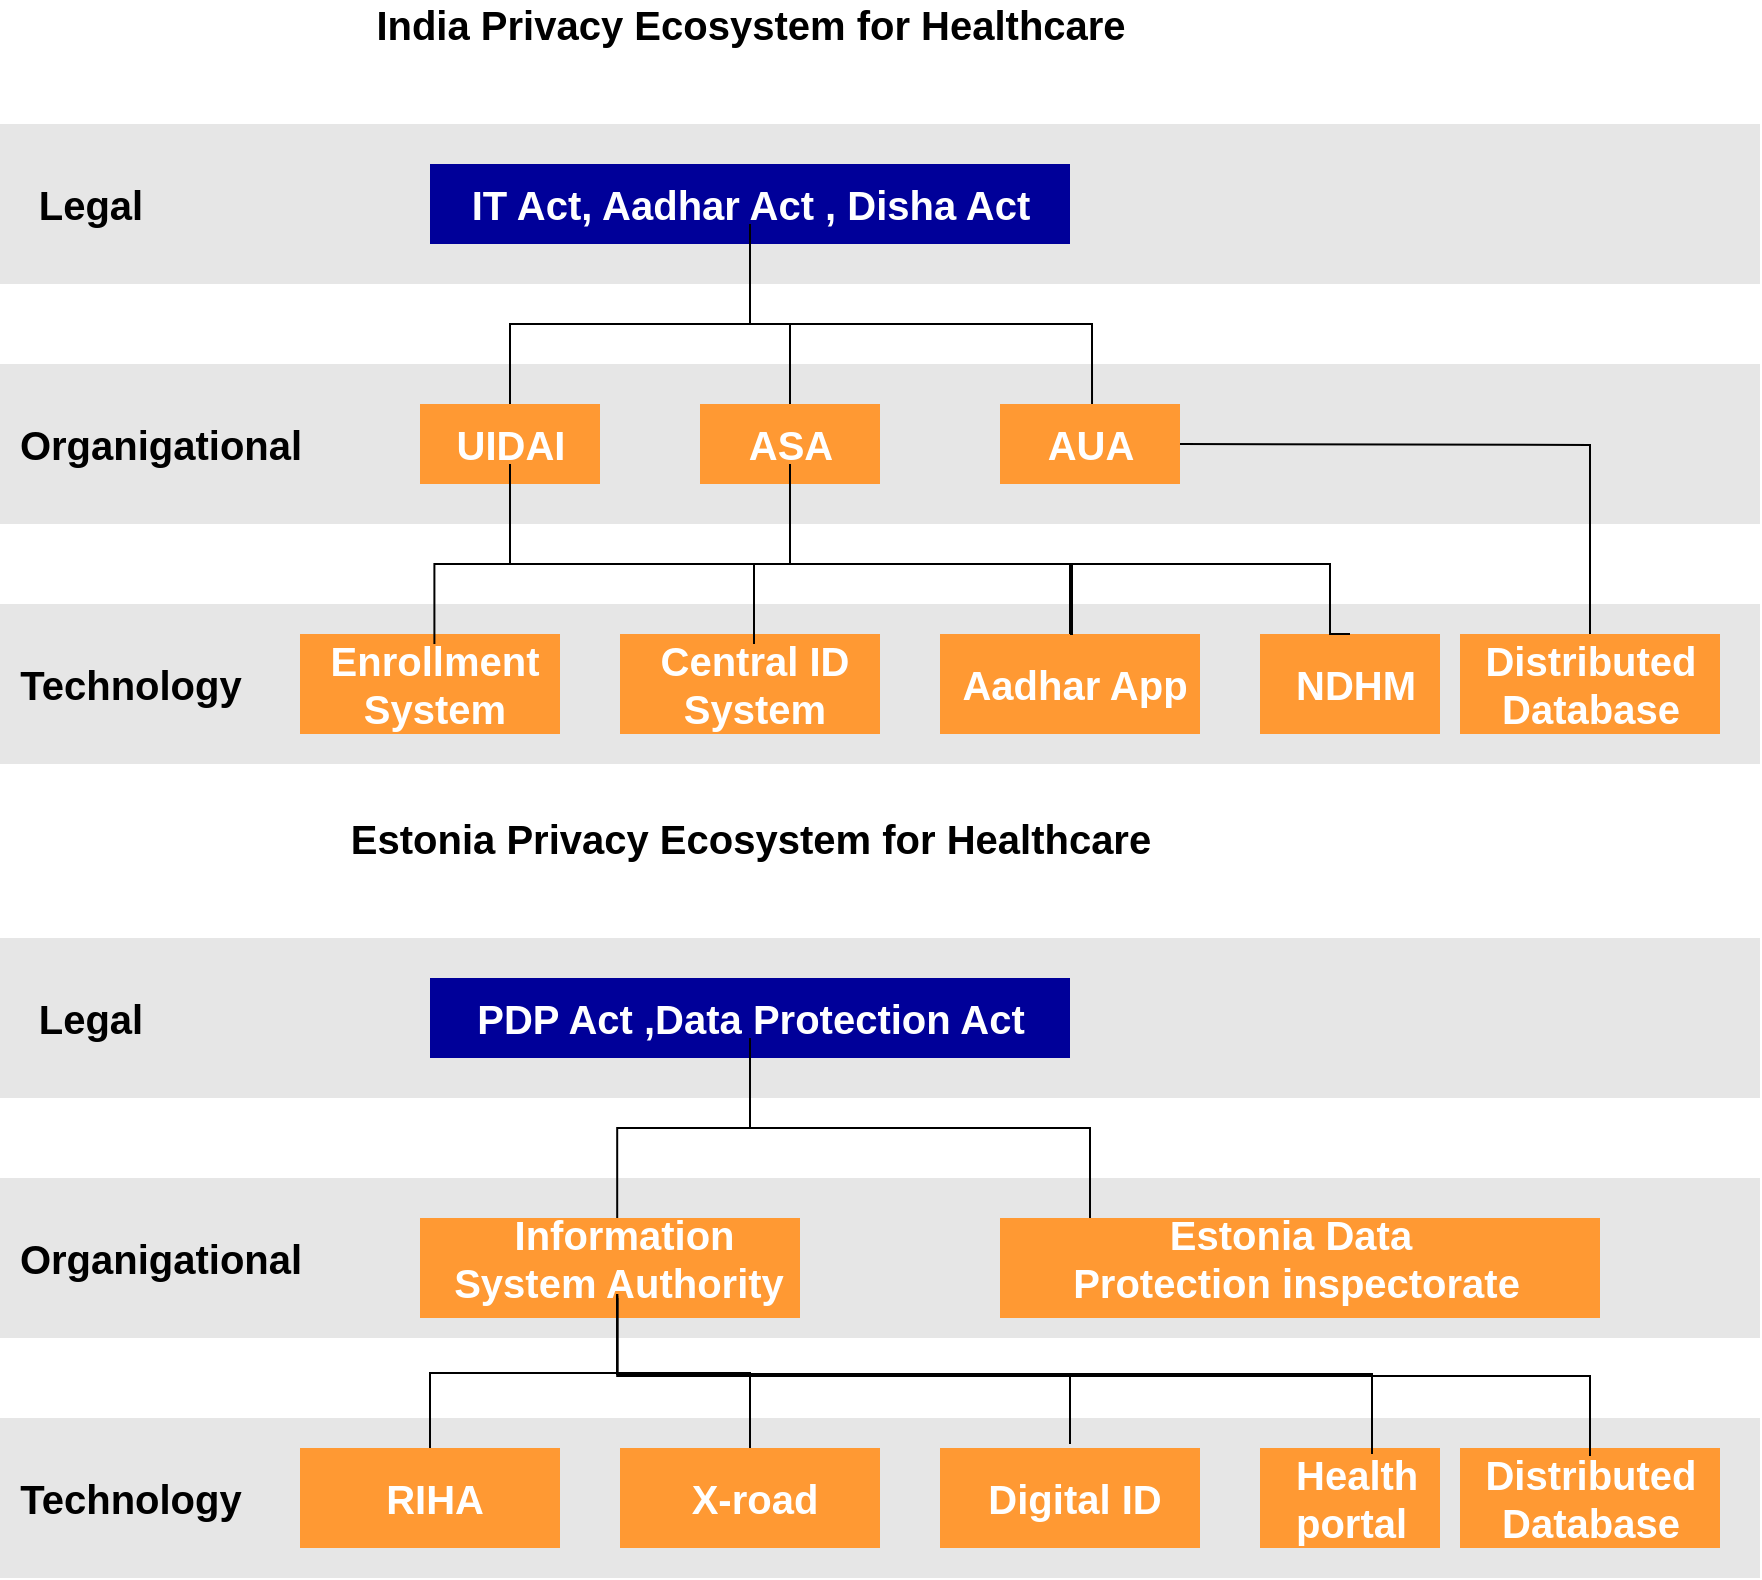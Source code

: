 <mxfile version="14.9.6" type="device"><diagram id="ByrWOwTPzK65eSuQrco3" name="Page-1"><mxGraphModel dx="838" dy="480" grid="1" gridSize="10" guides="1" tooltips="1" connect="1" arrows="1" fold="1" page="1" pageScale="1" pageWidth="1100" pageHeight="850" math="0" shadow="0"><root><mxCell id="0"/><mxCell id="1" parent="0"/><mxCell id="KnuELBsVP4zDUMOgL7ul-1" value="" style="rounded=0;whiteSpace=wrap;html=1;strokeColor=none;fillColor=#E6E6E6;" vertex="1" parent="1"><mxGeometry x="40" y="120" width="880" height="80" as="geometry"/></mxCell><mxCell id="KnuELBsVP4zDUMOgL7ul-3" value="&lt;b&gt;&lt;font style=&quot;font-size: 20px&quot;&gt;Legal&lt;/font&gt;&lt;/b&gt;" style="text;html=1;resizable=0;autosize=1;align=center;verticalAlign=middle;points=[];fillColor=none;strokeColor=none;rounded=0;" vertex="1" parent="1"><mxGeometry x="50" y="150" width="70" height="20" as="geometry"/></mxCell><mxCell id="KnuELBsVP4zDUMOgL7ul-4" value="" style="rounded=0;whiteSpace=wrap;html=1;strokeColor=none;fillColor=#E6E6E6;" vertex="1" parent="1"><mxGeometry x="40" y="240" width="880" height="80" as="geometry"/></mxCell><mxCell id="KnuELBsVP4zDUMOgL7ul-5" value="" style="rounded=0;whiteSpace=wrap;html=1;strokeColor=none;fillColor=#E6E6E6;" vertex="1" parent="1"><mxGeometry x="40" y="360" width="880" height="80" as="geometry"/></mxCell><mxCell id="KnuELBsVP4zDUMOgL7ul-6" value="&lt;span style=&quot;font-size: 20px&quot;&gt;&lt;b&gt;Organigational&lt;/b&gt;&lt;/span&gt;" style="text;html=1;resizable=0;autosize=1;align=center;verticalAlign=middle;points=[];fillColor=none;strokeColor=none;rounded=0;" vertex="1" parent="1"><mxGeometry x="40" y="270" width="160" height="20" as="geometry"/></mxCell><mxCell id="KnuELBsVP4zDUMOgL7ul-7" value="&lt;span style=&quot;font-size: 20px&quot;&gt;&lt;b&gt;Technology&lt;/b&gt;&lt;/span&gt;" style="text;html=1;resizable=0;autosize=1;align=center;verticalAlign=middle;points=[];fillColor=none;strokeColor=none;rounded=0;" vertex="1" parent="1"><mxGeometry x="40" y="390" width="130" height="20" as="geometry"/></mxCell><mxCell id="KnuELBsVP4zDUMOgL7ul-8" value="" style="rounded=0;whiteSpace=wrap;html=1;strokeColor=none;fillColor=#000099;" vertex="1" parent="1"><mxGeometry x="255" y="140" width="320" height="40" as="geometry"/></mxCell><mxCell id="KnuELBsVP4zDUMOgL7ul-24" style="edgeStyle=orthogonalEdgeStyle;rounded=0;orthogonalLoop=1;jettySize=auto;html=1;endArrow=none;endFill=0;" edge="1" parent="1" source="KnuELBsVP4zDUMOgL7ul-9" target="KnuELBsVP4zDUMOgL7ul-12"><mxGeometry relative="1" as="geometry"/></mxCell><mxCell id="KnuELBsVP4zDUMOgL7ul-25" style="edgeStyle=orthogonalEdgeStyle;rounded=0;orthogonalLoop=1;jettySize=auto;html=1;endArrow=none;endFill=0;" edge="1" parent="1" source="KnuELBsVP4zDUMOgL7ul-9" target="KnuELBsVP4zDUMOgL7ul-18"><mxGeometry relative="1" as="geometry"/></mxCell><mxCell id="KnuELBsVP4zDUMOgL7ul-26" style="edgeStyle=orthogonalEdgeStyle;rounded=0;orthogonalLoop=1;jettySize=auto;html=1;entryX=0.517;entryY=-0.05;entryDx=0;entryDy=0;entryPerimeter=0;endArrow=none;endFill=0;" edge="1" parent="1" source="KnuELBsVP4zDUMOgL7ul-9" target="KnuELBsVP4zDUMOgL7ul-22"><mxGeometry relative="1" as="geometry"/></mxCell><mxCell id="KnuELBsVP4zDUMOgL7ul-9" value="&lt;font color=&quot;#ffffff&quot;&gt;&lt;span style=&quot;font-size: 20px&quot;&gt;&lt;b&gt;IT Act, Aadhar Act , Disha Act&lt;/b&gt;&lt;/span&gt;&lt;/font&gt;" style="text;html=1;resizable=0;autosize=1;align=center;verticalAlign=middle;points=[];fillColor=none;strokeColor=none;rounded=0;" vertex="1" parent="1"><mxGeometry x="270" y="150" width="290" height="20" as="geometry"/></mxCell><mxCell id="KnuELBsVP4zDUMOgL7ul-13" value="" style="group" vertex="1" connectable="0" parent="1"><mxGeometry x="250" y="260" width="90" height="40" as="geometry"/></mxCell><mxCell id="KnuELBsVP4zDUMOgL7ul-11" value="" style="rounded=0;whiteSpace=wrap;html=1;strokeColor=none;fillColor=#FF9933;" vertex="1" parent="KnuELBsVP4zDUMOgL7ul-13"><mxGeometry width="90" height="40" as="geometry"/></mxCell><mxCell id="KnuELBsVP4zDUMOgL7ul-12" value="&lt;font color=&quot;#ffffff&quot; size=&quot;1&quot;&gt;&lt;b style=&quot;font-size: 20px&quot;&gt;UIDAI&lt;/b&gt;&lt;/font&gt;" style="text;html=1;resizable=0;autosize=1;align=center;verticalAlign=middle;points=[];fillColor=none;strokeColor=none;rounded=0;" vertex="1" parent="KnuELBsVP4zDUMOgL7ul-13"><mxGeometry x="10" y="10" width="70" height="20" as="geometry"/></mxCell><mxCell id="KnuELBsVP4zDUMOgL7ul-16" value="" style="group" vertex="1" connectable="0" parent="1"><mxGeometry x="390" y="260" width="90" height="40" as="geometry"/></mxCell><mxCell id="KnuELBsVP4zDUMOgL7ul-17" value="" style="rounded=0;whiteSpace=wrap;html=1;strokeColor=none;fillColor=#FF9933;" vertex="1" parent="KnuELBsVP4zDUMOgL7ul-16"><mxGeometry width="90" height="40" as="geometry"/></mxCell><mxCell id="KnuELBsVP4zDUMOgL7ul-18" value="&lt;font color=&quot;#ffffff&quot; size=&quot;1&quot;&gt;&lt;b style=&quot;font-size: 20px&quot;&gt;ASA&lt;/b&gt;&lt;/font&gt;" style="text;html=1;resizable=0;autosize=1;align=center;verticalAlign=middle;points=[];fillColor=none;strokeColor=none;rounded=0;" vertex="1" parent="KnuELBsVP4zDUMOgL7ul-16"><mxGeometry x="15" y="10" width="60" height="20" as="geometry"/></mxCell><mxCell id="KnuELBsVP4zDUMOgL7ul-20" value="" style="group" vertex="1" connectable="0" parent="1"><mxGeometry x="540" y="260" width="90" height="40" as="geometry"/></mxCell><mxCell id="KnuELBsVP4zDUMOgL7ul-21" value="" style="rounded=0;whiteSpace=wrap;html=1;strokeColor=none;fillColor=#FF9933;" vertex="1" parent="KnuELBsVP4zDUMOgL7ul-20"><mxGeometry width="90" height="40" as="geometry"/></mxCell><mxCell id="KnuELBsVP4zDUMOgL7ul-22" value="&lt;font color=&quot;#ffffff&quot; size=&quot;1&quot;&gt;&lt;b style=&quot;font-size: 20px&quot;&gt;AUA&lt;/b&gt;&lt;/font&gt;" style="text;html=1;resizable=0;autosize=1;align=center;verticalAlign=middle;points=[];fillColor=none;strokeColor=none;rounded=0;" vertex="1" parent="KnuELBsVP4zDUMOgL7ul-20"><mxGeometry x="15" y="10" width="60" height="20" as="geometry"/></mxCell><mxCell id="KnuELBsVP4zDUMOgL7ul-30" value="" style="group" vertex="1" connectable="0" parent="1"><mxGeometry x="190" y="375" width="130" height="50" as="geometry"/></mxCell><mxCell id="KnuELBsVP4zDUMOgL7ul-31" value="" style="rounded=0;whiteSpace=wrap;html=1;strokeColor=none;fillColor=#FF9933;" vertex="1" parent="KnuELBsVP4zDUMOgL7ul-30"><mxGeometry width="130" height="50" as="geometry"/></mxCell><mxCell id="KnuELBsVP4zDUMOgL7ul-33" value="&lt;font color=&quot;#ffffff&quot; size=&quot;1&quot;&gt;&lt;b style=&quot;font-size: 20px&quot;&gt;Enrollment &lt;br&gt;System&lt;/b&gt;&lt;/font&gt;" style="text;html=1;resizable=0;autosize=1;align=center;verticalAlign=middle;points=[];fillColor=none;strokeColor=none;rounded=0;" vertex="1" parent="KnuELBsVP4zDUMOgL7ul-30"><mxGeometry x="7.222" y="5" width="120" height="40" as="geometry"/></mxCell><mxCell id="KnuELBsVP4zDUMOgL7ul-35" value="" style="group" vertex="1" connectable="0" parent="1"><mxGeometry x="350" y="375" width="130" height="50" as="geometry"/></mxCell><mxCell id="KnuELBsVP4zDUMOgL7ul-36" value="" style="rounded=0;whiteSpace=wrap;html=1;strokeColor=none;fillColor=#FF9933;" vertex="1" parent="KnuELBsVP4zDUMOgL7ul-35"><mxGeometry width="130" height="50" as="geometry"/></mxCell><mxCell id="KnuELBsVP4zDUMOgL7ul-37" value="&lt;font color=&quot;#ffffff&quot;&gt;&lt;span style=&quot;font-size: 20px&quot;&gt;&lt;b&gt;Central ID&lt;br&gt;System&lt;/b&gt;&lt;/span&gt;&lt;/font&gt;" style="text;html=1;resizable=0;autosize=1;align=center;verticalAlign=middle;points=[];fillColor=none;strokeColor=none;rounded=0;" vertex="1" parent="KnuELBsVP4zDUMOgL7ul-35"><mxGeometry x="12.222" y="5" width="110" height="40" as="geometry"/></mxCell><mxCell id="KnuELBsVP4zDUMOgL7ul-38" value="" style="group" vertex="1" connectable="0" parent="1"><mxGeometry x="660" y="375" width="105.983" height="50" as="geometry"/></mxCell><mxCell id="KnuELBsVP4zDUMOgL7ul-39" value="" style="rounded=0;whiteSpace=wrap;html=1;strokeColor=none;fillColor=#FF9933;" vertex="1" parent="KnuELBsVP4zDUMOgL7ul-38"><mxGeometry x="10" width="90" height="50" as="geometry"/></mxCell><mxCell id="KnuELBsVP4zDUMOgL7ul-40" value="&lt;font color=&quot;#ffffff&quot;&gt;&lt;span style=&quot;font-size: 20px&quot;&gt;&lt;b&gt;NDHM&lt;/b&gt;&lt;/span&gt;&lt;/font&gt;" style="text;html=1;resizable=0;autosize=1;align=left;verticalAlign=middle;points=[];fillColor=none;strokeColor=none;rounded=0;" vertex="1" parent="KnuELBsVP4zDUMOgL7ul-38"><mxGeometry x="25.983" y="15" width="80" height="20" as="geometry"/></mxCell><mxCell id="KnuELBsVP4zDUMOgL7ul-42" value="" style="group" vertex="1" connectable="0" parent="1"><mxGeometry x="740" y="530" width="172.068" height="50" as="geometry"/></mxCell><mxCell id="KnuELBsVP4zDUMOgL7ul-44" value="&lt;font color=&quot;#ffffff&quot;&gt;&lt;span style=&quot;font-size: 20px&quot;&gt;&lt;b&gt;AAdhar App&lt;/b&gt;&lt;/span&gt;&lt;/font&gt;" style="text;html=1;resizable=0;autosize=1;align=left;verticalAlign=middle;points=[];fillColor=none;strokeColor=none;rounded=0;" vertex="1" parent="KnuELBsVP4zDUMOgL7ul-42"><mxGeometry x="42.068" y="-78" width="130" height="20" as="geometry"/></mxCell><mxCell id="KnuELBsVP4zDUMOgL7ul-48" value="" style="group" vertex="1" connectable="0" parent="KnuELBsVP4zDUMOgL7ul-42"><mxGeometry x="30" y="-155" width="130" height="50" as="geometry"/></mxCell><mxCell id="KnuELBsVP4zDUMOgL7ul-49" value="" style="rounded=0;whiteSpace=wrap;html=1;strokeColor=none;fillColor=#FF9933;" vertex="1" parent="KnuELBsVP4zDUMOgL7ul-48"><mxGeometry width="130" height="50" as="geometry"/></mxCell><mxCell id="KnuELBsVP4zDUMOgL7ul-50" value="&lt;font color=&quot;#ffffff&quot;&gt;&lt;span style=&quot;font-size: 20px&quot;&gt;&lt;b&gt;Distributed &lt;br&gt;Database&lt;/b&gt;&lt;/span&gt;&lt;/font&gt;" style="text;html=1;resizable=0;autosize=1;align=center;verticalAlign=middle;points=[];fillColor=none;strokeColor=none;rounded=0;" vertex="1" parent="KnuELBsVP4zDUMOgL7ul-48"><mxGeometry x="4.942" y="5" width="120" height="40" as="geometry"/></mxCell><mxCell id="KnuELBsVP4zDUMOgL7ul-45" value="" style="group" vertex="1" connectable="0" parent="1"><mxGeometry x="510" y="375" width="132.222" height="50" as="geometry"/></mxCell><mxCell id="KnuELBsVP4zDUMOgL7ul-46" value="" style="rounded=0;whiteSpace=wrap;html=1;strokeColor=none;fillColor=#FF9933;" vertex="1" parent="KnuELBsVP4zDUMOgL7ul-45"><mxGeometry width="130" height="50" as="geometry"/></mxCell><mxCell id="KnuELBsVP4zDUMOgL7ul-47" value="&lt;font color=&quot;#ffffff&quot;&gt;&lt;span style=&quot;font-size: 20px&quot;&gt;&lt;b&gt;Aadhar App&lt;/b&gt;&lt;/span&gt;&lt;/font&gt;" style="text;html=1;resizable=0;autosize=1;align=center;verticalAlign=middle;points=[];fillColor=none;strokeColor=none;rounded=0;" vertex="1" parent="KnuELBsVP4zDUMOgL7ul-45"><mxGeometry x="2.222" y="15" width="130" height="20" as="geometry"/></mxCell><mxCell id="KnuELBsVP4zDUMOgL7ul-51" style="edgeStyle=orthogonalEdgeStyle;rounded=0;orthogonalLoop=1;jettySize=auto;html=1;endArrow=none;endFill=0;" edge="1" parent="1" source="KnuELBsVP4zDUMOgL7ul-11" target="KnuELBsVP4zDUMOgL7ul-33"><mxGeometry relative="1" as="geometry"/></mxCell><mxCell id="KnuELBsVP4zDUMOgL7ul-56" style="edgeStyle=orthogonalEdgeStyle;rounded=0;orthogonalLoop=1;jettySize=auto;html=1;endArrow=none;endFill=0;" edge="1" parent="1" source="KnuELBsVP4zDUMOgL7ul-12" target="KnuELBsVP4zDUMOgL7ul-37"><mxGeometry relative="1" as="geometry"><Array as="points"><mxPoint x="295" y="340"/><mxPoint x="417" y="340"/></Array></mxGeometry></mxCell><mxCell id="KnuELBsVP4zDUMOgL7ul-57" style="edgeStyle=orthogonalEdgeStyle;rounded=0;orthogonalLoop=1;jettySize=auto;html=1;endArrow=none;endFill=0;entryX=0.5;entryY=0;entryDx=0;entryDy=0;" edge="1" parent="1" source="KnuELBsVP4zDUMOgL7ul-12" target="KnuELBsVP4zDUMOgL7ul-46"><mxGeometry relative="1" as="geometry"><mxPoint x="576" y="370" as="targetPoint"/><Array as="points"><mxPoint x="295" y="340"/><mxPoint x="576" y="340"/></Array></mxGeometry></mxCell><mxCell id="KnuELBsVP4zDUMOgL7ul-62" style="edgeStyle=orthogonalEdgeStyle;rounded=0;orthogonalLoop=1;jettySize=auto;html=1;entryX=0.5;entryY=0;entryDx=0;entryDy=0;endArrow=none;endFill=0;" edge="1" parent="1" source="KnuELBsVP4zDUMOgL7ul-18" target="KnuELBsVP4zDUMOgL7ul-46"><mxGeometry relative="1" as="geometry"><Array as="points"><mxPoint x="435" y="340"/><mxPoint x="575" y="340"/></Array></mxGeometry></mxCell><mxCell id="KnuELBsVP4zDUMOgL7ul-63" style="edgeStyle=orthogonalEdgeStyle;rounded=0;orthogonalLoop=1;jettySize=auto;html=1;entryX=0.5;entryY=0;entryDx=0;entryDy=0;endArrow=none;endFill=0;" edge="1" parent="1" source="KnuELBsVP4zDUMOgL7ul-18" target="KnuELBsVP4zDUMOgL7ul-39"><mxGeometry relative="1" as="geometry"><Array as="points"><mxPoint x="435" y="340"/><mxPoint x="705" y="340"/></Array></mxGeometry></mxCell><mxCell id="KnuELBsVP4zDUMOgL7ul-64" style="edgeStyle=orthogonalEdgeStyle;rounded=0;orthogonalLoop=1;jettySize=auto;html=1;entryX=0.5;entryY=0;entryDx=0;entryDy=0;endArrow=none;endFill=0;" edge="1" parent="1" target="KnuELBsVP4zDUMOgL7ul-49"><mxGeometry relative="1" as="geometry"><mxPoint x="630" y="280" as="sourcePoint"/></mxGeometry></mxCell><mxCell id="KnuELBsVP4zDUMOgL7ul-65" value="&lt;span style=&quot;font-size: 20px&quot;&gt;&lt;b&gt;India Privacy Ecosystem for Healthcare&lt;/b&gt;&lt;/span&gt;" style="text;html=1;resizable=0;autosize=1;align=center;verticalAlign=middle;points=[];fillColor=none;strokeColor=none;rounded=0;" vertex="1" parent="1"><mxGeometry x="220" y="60" width="390" height="20" as="geometry"/></mxCell><mxCell id="KnuELBsVP4zDUMOgL7ul-67" value="" style="rounded=0;whiteSpace=wrap;html=1;strokeColor=none;fillColor=#E6E6E6;" vertex="1" parent="1"><mxGeometry x="40" y="527" width="880" height="80" as="geometry"/></mxCell><mxCell id="KnuELBsVP4zDUMOgL7ul-68" value="&lt;b&gt;&lt;font style=&quot;font-size: 20px&quot;&gt;Legal&lt;/font&gt;&lt;/b&gt;" style="text;html=1;resizable=0;autosize=1;align=center;verticalAlign=middle;points=[];fillColor=none;strokeColor=none;rounded=0;" vertex="1" parent="1"><mxGeometry x="50" y="557" width="70" height="20" as="geometry"/></mxCell><mxCell id="KnuELBsVP4zDUMOgL7ul-69" value="" style="rounded=0;whiteSpace=wrap;html=1;strokeColor=none;fillColor=#E6E6E6;" vertex="1" parent="1"><mxGeometry x="40" y="647" width="880" height="80" as="geometry"/></mxCell><mxCell id="KnuELBsVP4zDUMOgL7ul-70" value="" style="rounded=0;whiteSpace=wrap;html=1;strokeColor=none;fillColor=#E6E6E6;" vertex="1" parent="1"><mxGeometry x="40" y="767" width="880" height="80" as="geometry"/></mxCell><mxCell id="KnuELBsVP4zDUMOgL7ul-71" value="&lt;span style=&quot;font-size: 20px&quot;&gt;&lt;b&gt;Organigational&lt;/b&gt;&lt;/span&gt;" style="text;html=1;resizable=0;autosize=1;align=center;verticalAlign=middle;points=[];fillColor=none;strokeColor=none;rounded=0;" vertex="1" parent="1"><mxGeometry x="40" y="677" width="160" height="20" as="geometry"/></mxCell><mxCell id="KnuELBsVP4zDUMOgL7ul-72" value="&lt;span style=&quot;font-size: 20px&quot;&gt;&lt;b&gt;Technology&lt;/b&gt;&lt;/span&gt;" style="text;html=1;resizable=0;autosize=1;align=center;verticalAlign=middle;points=[];fillColor=none;strokeColor=none;rounded=0;" vertex="1" parent="1"><mxGeometry x="40" y="797" width="130" height="20" as="geometry"/></mxCell><mxCell id="KnuELBsVP4zDUMOgL7ul-73" value="" style="rounded=0;whiteSpace=wrap;html=1;strokeColor=none;fillColor=#000099;" vertex="1" parent="1"><mxGeometry x="255" y="547" width="320" height="40" as="geometry"/></mxCell><mxCell id="KnuELBsVP4zDUMOgL7ul-74" style="edgeStyle=orthogonalEdgeStyle;rounded=0;orthogonalLoop=1;jettySize=auto;html=1;endArrow=none;endFill=0;" edge="1" parent="1" source="KnuELBsVP4zDUMOgL7ul-77" target="KnuELBsVP4zDUMOgL7ul-80"><mxGeometry relative="1" as="geometry"/></mxCell><mxCell id="KnuELBsVP4zDUMOgL7ul-111" style="edgeStyle=orthogonalEdgeStyle;rounded=0;orthogonalLoop=1;jettySize=auto;html=1;endArrow=none;endFill=0;" edge="1" parent="1" source="KnuELBsVP4zDUMOgL7ul-77" target="KnuELBsVP4zDUMOgL7ul-86"><mxGeometry relative="1" as="geometry"/></mxCell><mxCell id="KnuELBsVP4zDUMOgL7ul-77" value="&lt;font color=&quot;#ffffff&quot;&gt;&lt;span style=&quot;font-size: 20px&quot;&gt;&lt;b&gt;PDP Act ,Data Protection Act&lt;/b&gt;&lt;/span&gt;&lt;/font&gt;" style="text;html=1;resizable=0;autosize=1;align=center;verticalAlign=middle;points=[];fillColor=none;strokeColor=none;rounded=0;" vertex="1" parent="1"><mxGeometry x="270" y="557" width="290" height="20" as="geometry"/></mxCell><mxCell id="KnuELBsVP4zDUMOgL7ul-78" value="" style="group" vertex="1" connectable="0" parent="1"><mxGeometry x="250" y="667" width="190" height="50" as="geometry"/></mxCell><mxCell id="KnuELBsVP4zDUMOgL7ul-79" value="" style="rounded=0;whiteSpace=wrap;html=1;strokeColor=none;fillColor=#FF9933;" vertex="1" parent="KnuELBsVP4zDUMOgL7ul-78"><mxGeometry width="190" height="50" as="geometry"/></mxCell><mxCell id="KnuELBsVP4zDUMOgL7ul-80" value="&lt;font color=&quot;#ffffff&quot;&gt;&lt;span style=&quot;font-size: 20px&quot;&gt;&lt;b&gt;&amp;nbsp;Information &lt;br&gt;System Authority&lt;/b&gt;&lt;/span&gt;&lt;/font&gt;" style="text;html=1;resizable=0;autosize=1;align=center;verticalAlign=middle;points=[];fillColor=none;strokeColor=none;rounded=0;" vertex="1" parent="KnuELBsVP4zDUMOgL7ul-78"><mxGeometry x="8.636" width="180" height="40" as="geometry"/></mxCell><mxCell id="KnuELBsVP4zDUMOgL7ul-84" value="" style="group" vertex="1" connectable="0" parent="1"><mxGeometry x="540" y="667" width="300" height="50" as="geometry"/></mxCell><mxCell id="KnuELBsVP4zDUMOgL7ul-85" value="" style="rounded=0;whiteSpace=wrap;html=1;strokeColor=none;fillColor=#FF9933;" vertex="1" parent="KnuELBsVP4zDUMOgL7ul-84"><mxGeometry width="300" height="50" as="geometry"/></mxCell><mxCell id="KnuELBsVP4zDUMOgL7ul-86" value="&lt;blockquote style=&quot;margin: 0 0 0 40px ; border: none ; padding: 0px&quot;&gt;&lt;blockquote style=&quot;margin: 0 0 0 40px ; border: none ; padding: 0px&quot;&gt;&lt;blockquote style=&quot;margin: 0 0 0 40px ; border: none ; padding: 0px&quot;&gt;&lt;blockquote style=&quot;margin: 0 0 0 40px ; border: none ; padding: 0px&quot;&gt;&lt;blockquote style=&quot;margin: 0 0 0 40px ; border: none ; padding: 0px&quot;&gt;&lt;font color=&quot;#ffffff&quot;&gt;&lt;span style=&quot;font-size: 20px&quot;&gt;&lt;b&gt;Estonia Data&lt;/b&gt;&lt;/span&gt;&lt;/font&gt;&lt;/blockquote&gt;&lt;/blockquote&gt;&lt;/blockquote&gt;&lt;/blockquote&gt;&lt;blockquote style=&quot;margin: 0 0 0 40px ; border: none ; padding: 0px&quot;&gt;&lt;blockquote style=&quot;margin: 0 0 0 40px ; border: none ; padding: 0px&quot;&gt;&lt;blockquote style=&quot;margin: 0 0 0 40px ; border: none ; padding: 0px&quot;&gt;&lt;blockquote style=&quot;margin: 0 0 0 40px ; border: none ; padding: 0px&quot;&gt;&lt;font color=&quot;#ffffff&quot;&gt;&lt;span style=&quot;font-size: 20px&quot;&gt;&lt;b&gt;&amp;nbsp;Protection inspectorate&lt;/b&gt;&lt;/span&gt;&lt;/font&gt;&lt;/blockquote&gt;&lt;/blockquote&gt;&lt;/blockquote&gt;&lt;/blockquote&gt;&lt;/blockquote&gt;" style="text;html=1;resizable=0;autosize=1;align=center;verticalAlign=middle;points=[];fillColor=none;strokeColor=none;rounded=0;" vertex="1" parent="KnuELBsVP4zDUMOgL7ul-84"><mxGeometry x="-175" width="440" height="40" as="geometry"/></mxCell><mxCell id="KnuELBsVP4zDUMOgL7ul-87" value="" style="group" vertex="1" connectable="0" parent="1"><mxGeometry x="190" y="782" width="130" height="50" as="geometry"/></mxCell><mxCell id="KnuELBsVP4zDUMOgL7ul-88" value="" style="rounded=0;whiteSpace=wrap;html=1;strokeColor=none;fillColor=#FF9933;" vertex="1" parent="KnuELBsVP4zDUMOgL7ul-87"><mxGeometry width="130" height="50" as="geometry"/></mxCell><mxCell id="KnuELBsVP4zDUMOgL7ul-89" value="&lt;font color=&quot;#ffffff&quot;&gt;&lt;span style=&quot;font-size: 20px&quot;&gt;&lt;b&gt;RIHA&lt;/b&gt;&lt;/span&gt;&lt;/font&gt;" style="text;html=1;resizable=0;autosize=1;align=center;verticalAlign=middle;points=[];fillColor=none;strokeColor=none;rounded=0;" vertex="1" parent="KnuELBsVP4zDUMOgL7ul-87"><mxGeometry x="37.222" y="15" width="60" height="20" as="geometry"/></mxCell><mxCell id="KnuELBsVP4zDUMOgL7ul-90" value="" style="group" vertex="1" connectable="0" parent="1"><mxGeometry x="350" y="782" width="130" height="50" as="geometry"/></mxCell><mxCell id="KnuELBsVP4zDUMOgL7ul-91" value="" style="rounded=0;whiteSpace=wrap;html=1;strokeColor=none;fillColor=#FF9933;" vertex="1" parent="KnuELBsVP4zDUMOgL7ul-90"><mxGeometry width="130" height="50" as="geometry"/></mxCell><mxCell id="KnuELBsVP4zDUMOgL7ul-92" value="&lt;font color=&quot;#ffffff&quot;&gt;&lt;span style=&quot;font-size: 20px&quot;&gt;&lt;b&gt;X-road&lt;/b&gt;&lt;/span&gt;&lt;/font&gt;" style="text;html=1;resizable=0;autosize=1;align=center;verticalAlign=middle;points=[];fillColor=none;strokeColor=none;rounded=0;" vertex="1" parent="KnuELBsVP4zDUMOgL7ul-90"><mxGeometry x="27.222" y="15" width="80" height="20" as="geometry"/></mxCell><mxCell id="KnuELBsVP4zDUMOgL7ul-93" value="" style="group" vertex="1" connectable="0" parent="1"><mxGeometry x="660" y="782" width="165.983" height="50" as="geometry"/></mxCell><mxCell id="KnuELBsVP4zDUMOgL7ul-94" value="" style="rounded=0;whiteSpace=wrap;html=1;strokeColor=none;fillColor=#FF9933;" vertex="1" parent="KnuELBsVP4zDUMOgL7ul-93"><mxGeometry x="10" width="90" height="50" as="geometry"/></mxCell><mxCell id="KnuELBsVP4zDUMOgL7ul-95" value="&lt;font color=&quot;#ffffff&quot;&gt;&lt;span style=&quot;font-size: 20px&quot;&gt;&lt;b&gt;Health &lt;br&gt;portal&lt;/b&gt;&lt;/span&gt;&lt;/font&gt;" style="text;html=1;resizable=0;autosize=1;align=left;verticalAlign=middle;points=[];fillColor=none;strokeColor=none;rounded=0;" vertex="1" parent="KnuELBsVP4zDUMOgL7ul-93"><mxGeometry x="25.983" y="5" width="80" height="40" as="geometry"/></mxCell><mxCell id="KnuELBsVP4zDUMOgL7ul-96" value="" style="group" vertex="1" connectable="0" parent="1"><mxGeometry x="770" y="782" width="130" height="50" as="geometry"/></mxCell><mxCell id="KnuELBsVP4zDUMOgL7ul-97" value="" style="rounded=0;whiteSpace=wrap;html=1;strokeColor=none;fillColor=#FF9933;" vertex="1" parent="KnuELBsVP4zDUMOgL7ul-96"><mxGeometry width="130" height="50" as="geometry"/></mxCell><mxCell id="KnuELBsVP4zDUMOgL7ul-98" value="&lt;font color=&quot;#ffffff&quot;&gt;&lt;span style=&quot;font-size: 20px&quot;&gt;&lt;b&gt;Distributed &lt;br&gt;Database&lt;/b&gt;&lt;/span&gt;&lt;/font&gt;" style="text;html=1;resizable=0;autosize=1;align=center;verticalAlign=middle;points=[];fillColor=none;strokeColor=none;rounded=0;" vertex="1" parent="KnuELBsVP4zDUMOgL7ul-96"><mxGeometry x="4.942" y="5" width="120" height="40" as="geometry"/></mxCell><mxCell id="KnuELBsVP4zDUMOgL7ul-99" value="" style="group" vertex="1" connectable="0" parent="1"><mxGeometry x="510" y="782" width="132.222" height="50" as="geometry"/></mxCell><mxCell id="KnuELBsVP4zDUMOgL7ul-100" value="" style="rounded=0;whiteSpace=wrap;html=1;strokeColor=none;fillColor=#FF9933;" vertex="1" parent="KnuELBsVP4zDUMOgL7ul-99"><mxGeometry width="130" height="50" as="geometry"/></mxCell><mxCell id="KnuELBsVP4zDUMOgL7ul-101" value="&lt;font color=&quot;#ffffff&quot;&gt;&lt;span style=&quot;font-size: 20px&quot;&gt;&lt;b&gt;Digital ID&lt;/b&gt;&lt;/span&gt;&lt;/font&gt;" style="text;html=1;resizable=0;autosize=1;align=center;verticalAlign=middle;points=[];fillColor=none;strokeColor=none;rounded=0;" vertex="1" parent="KnuELBsVP4zDUMOgL7ul-99"><mxGeometry x="17.222" y="15" width="100" height="20" as="geometry"/></mxCell><mxCell id="KnuELBsVP4zDUMOgL7ul-108" value="&lt;span style=&quot;font-size: 20px&quot;&gt;&lt;b&gt;Estonia Privacy Ecosystem for Healthcare&lt;/b&gt;&lt;/span&gt;" style="text;html=1;resizable=0;autosize=1;align=center;verticalAlign=middle;points=[];fillColor=none;strokeColor=none;rounded=0;" vertex="1" parent="1"><mxGeometry x="205" y="467" width="420" height="20" as="geometry"/></mxCell><mxCell id="KnuELBsVP4zDUMOgL7ul-112" style="edgeStyle=orthogonalEdgeStyle;rounded=0;orthogonalLoop=1;jettySize=auto;html=1;entryX=0.5;entryY=0;entryDx=0;entryDy=0;endArrow=none;endFill=0;" edge="1" parent="1" source="KnuELBsVP4zDUMOgL7ul-80" target="KnuELBsVP4zDUMOgL7ul-88"><mxGeometry relative="1" as="geometry"/></mxCell><mxCell id="KnuELBsVP4zDUMOgL7ul-113" style="edgeStyle=orthogonalEdgeStyle;rounded=0;orthogonalLoop=1;jettySize=auto;html=1;entryX=0.5;entryY=0;entryDx=0;entryDy=0;endArrow=none;endFill=0;" edge="1" parent="1" source="KnuELBsVP4zDUMOgL7ul-80" target="KnuELBsVP4zDUMOgL7ul-91"><mxGeometry relative="1" as="geometry"/></mxCell><mxCell id="KnuELBsVP4zDUMOgL7ul-115" style="edgeStyle=orthogonalEdgeStyle;rounded=0;orthogonalLoop=1;jettySize=auto;html=1;entryX=0.5;entryY=0;entryDx=0;entryDy=0;endArrow=none;endFill=0;" edge="1" parent="1"><mxGeometry relative="1" as="geometry"><mxPoint x="348.6" y="705" as="sourcePoint"/><mxPoint x="575" y="780" as="targetPoint"/><Array as="points"><mxPoint x="349" y="745"/><mxPoint x="575" y="745"/></Array></mxGeometry></mxCell><mxCell id="KnuELBsVP4zDUMOgL7ul-116" style="edgeStyle=orthogonalEdgeStyle;rounded=0;orthogonalLoop=1;jettySize=auto;html=1;endArrow=none;endFill=0;" edge="1" parent="1"><mxGeometry relative="1" as="geometry"><mxPoint x="348.6" y="705" as="sourcePoint"/><mxPoint x="726" y="785" as="targetPoint"/><Array as="points"><mxPoint x="349" y="745"/><mxPoint x="726" y="745"/></Array></mxGeometry></mxCell><mxCell id="KnuELBsVP4zDUMOgL7ul-117" style="edgeStyle=orthogonalEdgeStyle;rounded=0;orthogonalLoop=1;jettySize=auto;html=1;endArrow=none;endFill=0;" edge="1" parent="1"><mxGeometry relative="1" as="geometry"><mxPoint x="348.6" y="706" as="sourcePoint"/><mxPoint x="835" y="786" as="targetPoint"/><Array as="points"><mxPoint x="349" y="746"/><mxPoint x="835" y="746"/></Array></mxGeometry></mxCell></root></mxGraphModel></diagram></mxfile>